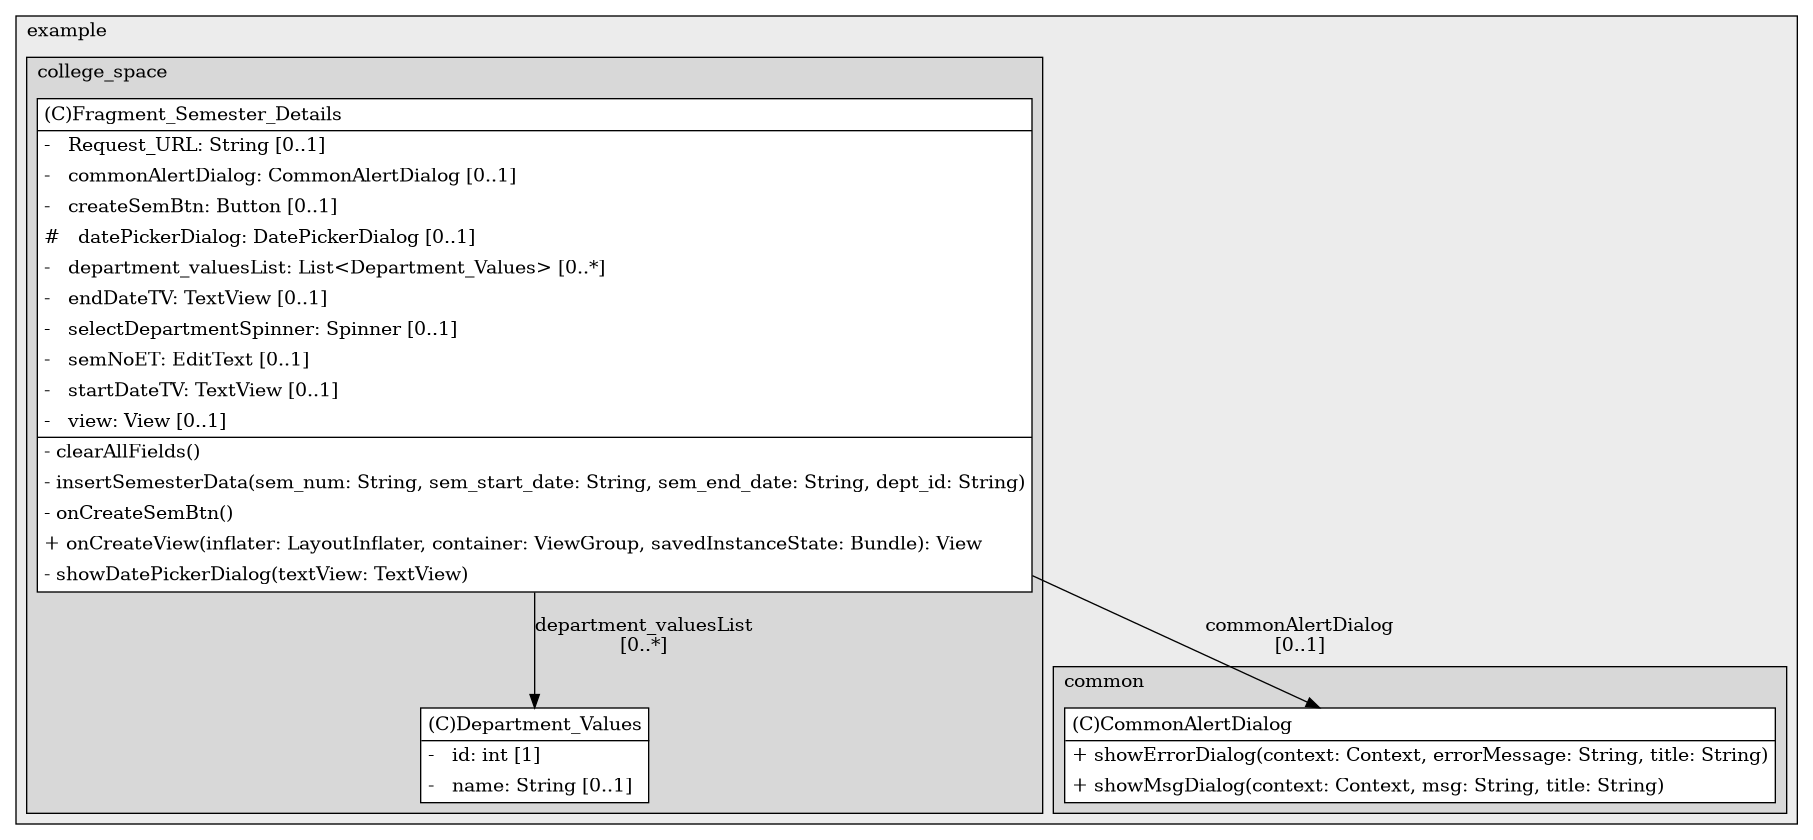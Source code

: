 @startuml

/' diagram meta data start
config=StructureConfiguration;
{
  "projectClassification": {
    "searchMode": "OpenProject", // OpenProject, AllProjects
    "includedProjects": "",
    "pathEndKeywords": "*.impl",
    "isClientPath": "",
    "isClientName": "",
    "isTestPath": "",
    "isTestName": "",
    "isMappingPath": "",
    "isMappingName": "",
    "isDataAccessPath": "",
    "isDataAccessName": "",
    "isDataStructurePath": "",
    "isDataStructureName": "",
    "isInterfaceStructuresPath": "",
    "isInterfaceStructuresName": "",
    "isEntryPointPath": "",
    "isEntryPointName": "",
    "treatFinalFieldsAsMandatory": false
  },
  "graphRestriction": {
    "classPackageExcludeFilter": "",
    "classPackageIncludeFilter": "",
    "classNameExcludeFilter": "",
    "classNameIncludeFilter": "",
    "methodNameExcludeFilter": "",
    "methodNameIncludeFilter": "",
    "removeByInheritance": "", // inheritance/annotation based filtering is done in a second step
    "removeByAnnotation": "",
    "removeByClassPackage": "", // cleanup the graph after inheritance/annotation based filtering is done
    "removeByClassName": "",
    "cutMappings": false,
    "cutEnum": true,
    "cutTests": true,
    "cutClient": true,
    "cutDataAccess": false,
    "cutInterfaceStructures": false,
    "cutDataStructures": false,
    "cutGetterAndSetter": true,
    "cutConstructors": true
  },
  "graphTraversal": {
    "forwardDepth": 6,
    "backwardDepth": 6,
    "classPackageExcludeFilter": "",
    "classPackageIncludeFilter": "",
    "classNameExcludeFilter": "",
    "classNameIncludeFilter": "",
    "methodNameExcludeFilter": "",
    "methodNameIncludeFilter": "",
    "hideMappings": false,
    "hideDataStructures": false,
    "hidePrivateMethods": true,
    "hideInterfaceCalls": true, // indirection: implementation -> interface (is hidden) -> implementation
    "onlyShowApplicationEntryPoints": false, // root node is included
    "useMethodCallsForStructureDiagram": "ForwardOnly" // ForwardOnly, BothDirections, No
  },
  "details": {
    "aggregation": "GroupByClass", // ByClass, GroupByClass, None
    "showClassGenericTypes": true,
    "showMethods": true,
    "showMethodParameterNames": true,
    "showMethodParameterTypes": true,
    "showMethodReturnType": true,
    "showPackageLevels": 2,
    "showDetailedClassStructure": true
  },
  "rootClass": "com.example.college_space.administration.Fragment_Semester_Details",
  "extensionCallbackMethod": "" // qualified.class.name#methodName - signature: public static String method(String)
}
diagram meta data end '/



digraph g {
    rankdir="TB"
    splines=polyline
    

'nodes 
subgraph cluster_1322970774 { 
   	label=example
	labeljust=l
	fillcolor="#ececec"
	style=filled
   
   subgraph cluster_312184102 { 
   	label=college_space
	labeljust=l
	fillcolor="#d8d8d8"
	style=filled
   
   Department_Values1773789759[
	label=<<TABLE BORDER="1" CELLBORDER="0" CELLPADDING="4" CELLSPACING="0">
<TR><TD ALIGN="LEFT" >(C)Department_Values</TD></TR>
<HR/>
<TR><TD ALIGN="LEFT" >-   id: int [1]</TD></TR>
<TR><TD ALIGN="LEFT" >-   name: String [0..1]</TD></TR>
</TABLE>>
	style=filled
	margin=0
	shape=plaintext
	fillcolor="#FFFFFF"
];

Fragment_Semester_Details1773789759[
	label=<<TABLE BORDER="1" CELLBORDER="0" CELLPADDING="4" CELLSPACING="0">
<TR><TD ALIGN="LEFT" >(C)Fragment_Semester_Details</TD></TR>
<HR/>
<TR><TD ALIGN="LEFT" >-   Request_URL: String [0..1]</TD></TR>
<TR><TD ALIGN="LEFT" >-   commonAlertDialog: CommonAlertDialog [0..1]</TD></TR>
<TR><TD ALIGN="LEFT" >-   createSemBtn: Button [0..1]</TD></TR>
<TR><TD ALIGN="LEFT" >#   datePickerDialog: DatePickerDialog [0..1]</TD></TR>
<TR><TD ALIGN="LEFT" >-   department_valuesList: List&lt;Department_Values&gt; [0..*]</TD></TR>
<TR><TD ALIGN="LEFT" >-   endDateTV: TextView [0..1]</TD></TR>
<TR><TD ALIGN="LEFT" >-   selectDepartmentSpinner: Spinner [0..1]</TD></TR>
<TR><TD ALIGN="LEFT" >-   semNoET: EditText [0..1]</TD></TR>
<TR><TD ALIGN="LEFT" >-   startDateTV: TextView [0..1]</TD></TR>
<TR><TD ALIGN="LEFT" >-   view: View [0..1]</TD></TR>
<HR/>
<TR><TD ALIGN="LEFT" >- clearAllFields()</TD></TR>
<TR><TD ALIGN="LEFT" >- insertSemesterData(sem_num: String, sem_start_date: String, sem_end_date: String, dept_id: String)</TD></TR>
<TR><TD ALIGN="LEFT" >- onCreateSemBtn()</TD></TR>
<TR><TD ALIGN="LEFT" >+ onCreateView(inflater: LayoutInflater, container: ViewGroup, savedInstanceState: Bundle): View</TD></TR>
<TR><TD ALIGN="LEFT" >- showDatePickerDialog(textView: TextView)</TD></TR>
</TABLE>>
	style=filled
	margin=0
	shape=plaintext
	fillcolor="#FFFFFF"
];
} 

subgraph cluster_753913105 { 
   	label=common
	labeljust=l
	fillcolor="#d8d8d8"
	style=filled
   
   CommonAlertDialog379217798[
	label=<<TABLE BORDER="1" CELLBORDER="0" CELLPADDING="4" CELLSPACING="0">
<TR><TD ALIGN="LEFT" >(C)CommonAlertDialog</TD></TR>
<HR/>
<TR><TD ALIGN="LEFT" >+ showErrorDialog(context: Context, errorMessage: String, title: String)</TD></TR>
<TR><TD ALIGN="LEFT" >+ showMsgDialog(context: Context, msg: String, title: String)</TD></TR>
</TABLE>>
	style=filled
	margin=0
	shape=plaintext
	fillcolor="#FFFFFF"
];
} 
} 

'edges    
Fragment_Semester_Details1773789759 -> CommonAlertDialog379217798[label="commonAlertDialog
[0..1]"];
Fragment_Semester_Details1773789759 -> Department_Values1773789759[label="department_valuesList
[0..*]"];
    
}
@enduml